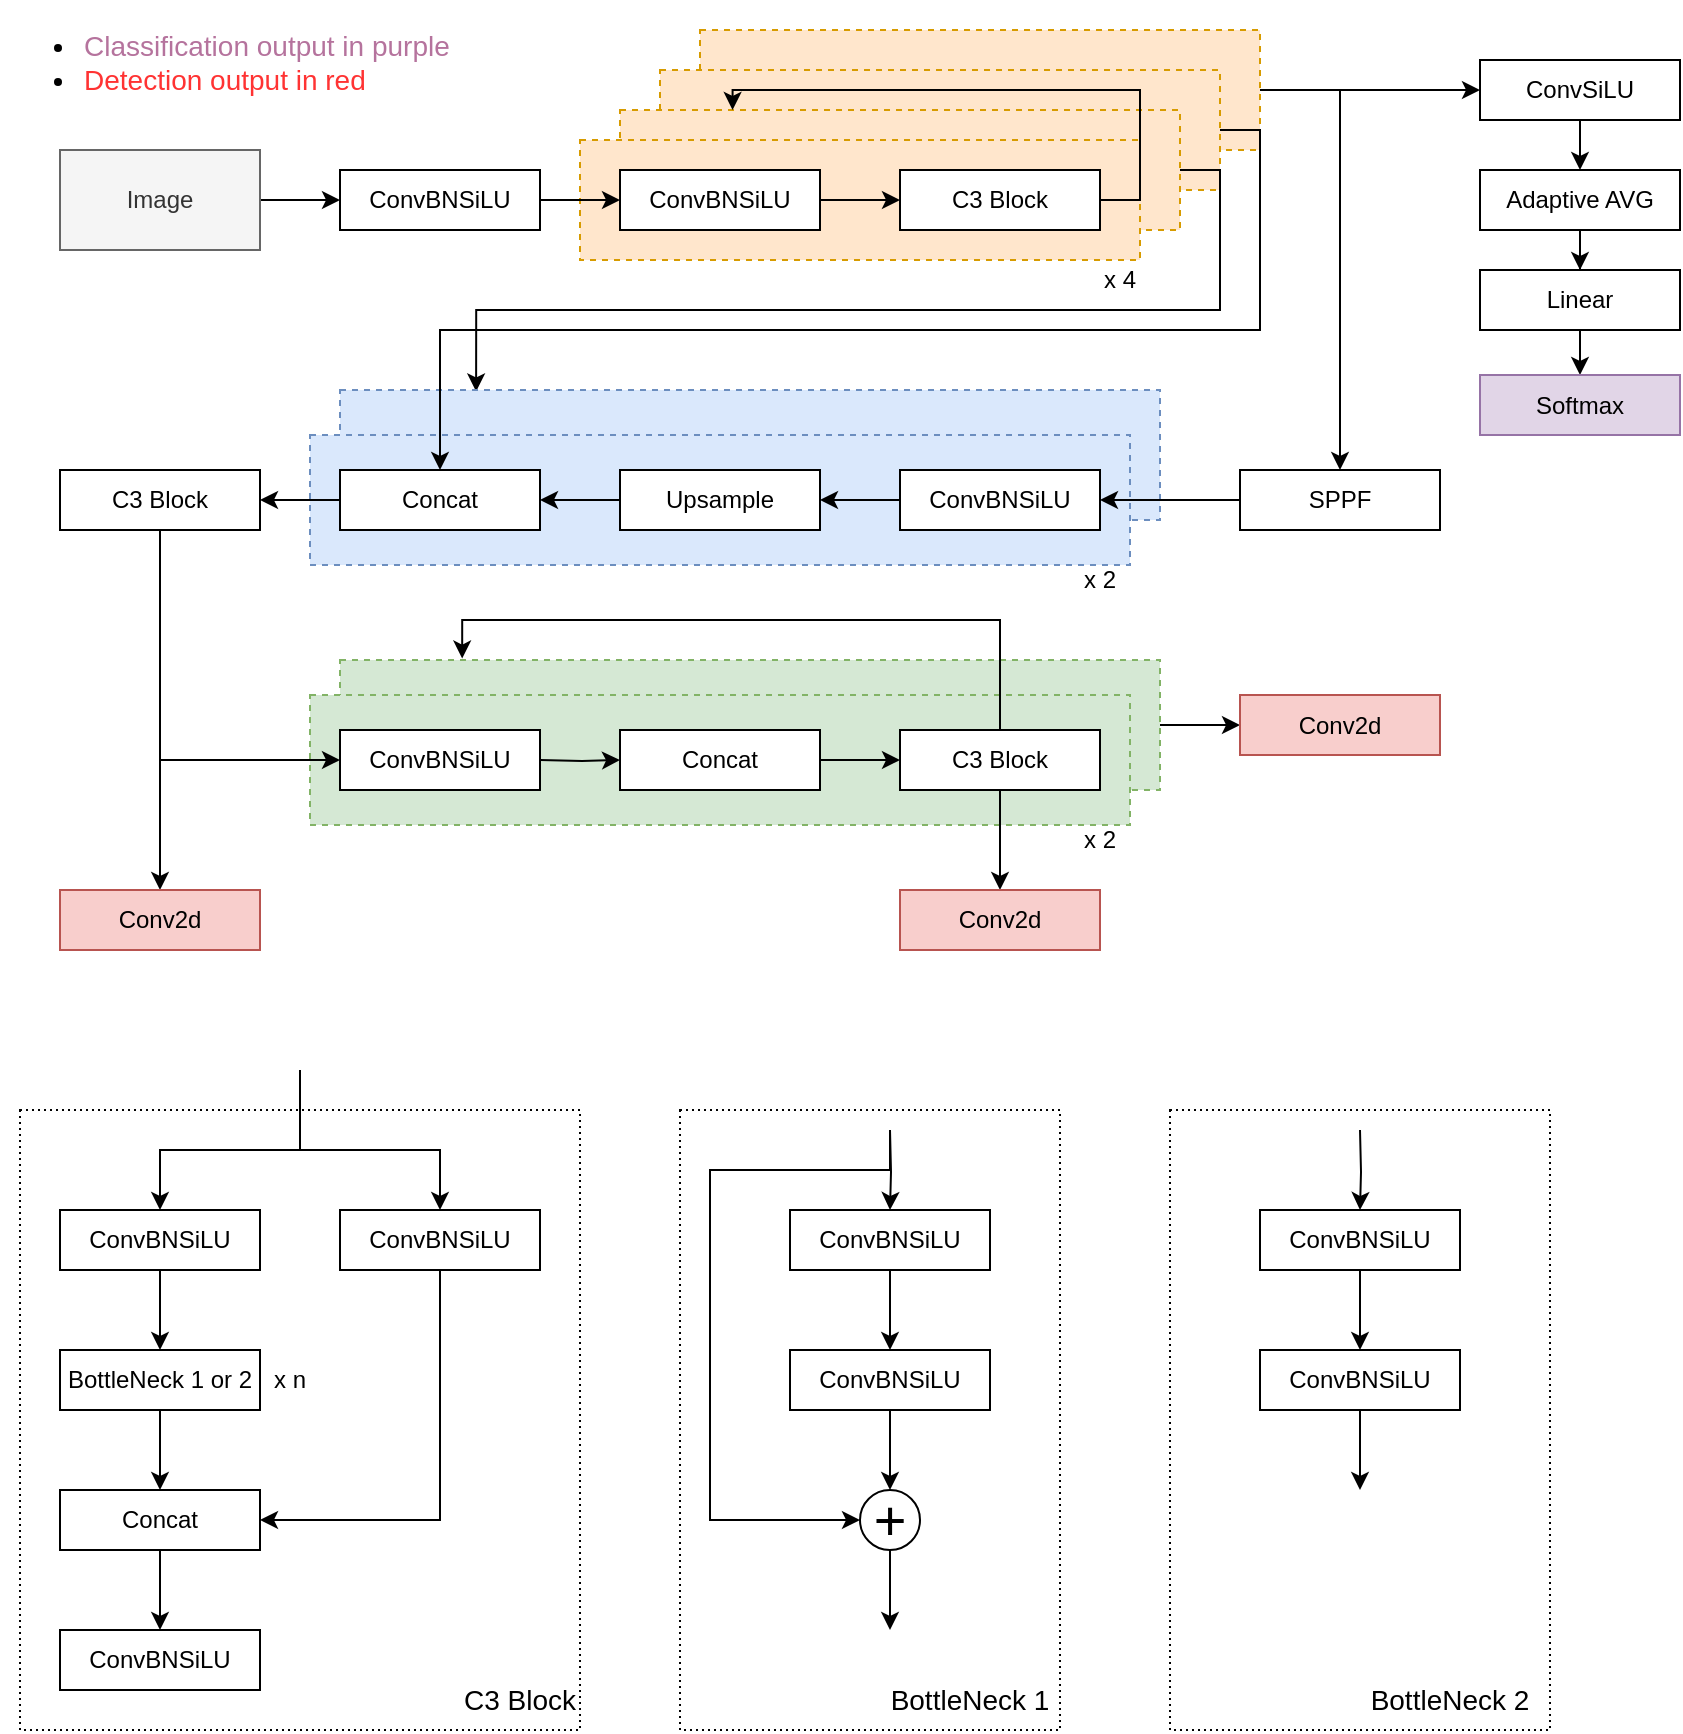 <mxfile version="21.0.8" type="github">
  <diagram name="Page-1" id="tg8HWUE89_gSNAyqbPN1">
    <mxGraphModel dx="1232" dy="883" grid="1" gridSize="10" guides="1" tooltips="1" connect="1" arrows="1" fold="1" page="1" pageScale="1" pageWidth="850" pageHeight="1100" math="0" shadow="0">
      <root>
        <mxCell id="0" />
        <mxCell id="1" parent="0" />
        <mxCell id="h2q0RVUatVenFZhrjrhS-133" value="" style="rounded=0;whiteSpace=wrap;html=1;fillColor=none;dashed=1;dashPattern=1 2;" vertex="1" parent="1">
          <mxGeometry x="595" y="560" width="190" height="310" as="geometry" />
        </mxCell>
        <mxCell id="h2q0RVUatVenFZhrjrhS-72" style="edgeStyle=orthogonalEdgeStyle;rounded=0;orthogonalLoop=1;jettySize=auto;html=1;entryX=0;entryY=0.5;entryDx=0;entryDy=0;" edge="1" parent="1" source="h2q0RVUatVenFZhrjrhS-65" target="h2q0RVUatVenFZhrjrhS-71">
          <mxGeometry relative="1" as="geometry" />
        </mxCell>
        <mxCell id="h2q0RVUatVenFZhrjrhS-65" value="" style="rounded=0;whiteSpace=wrap;html=1;fillColor=#d5e8d4;dashed=1;strokeColor=#82b366;" vertex="1" parent="1">
          <mxGeometry x="180" y="335" width="410" height="65" as="geometry" />
        </mxCell>
        <mxCell id="h2q0RVUatVenFZhrjrhS-61" value="" style="rounded=0;whiteSpace=wrap;html=1;fillColor=#d5e8d4;dashed=1;strokeColor=#82b366;" vertex="1" parent="1">
          <mxGeometry x="165" y="352.5" width="410" height="65" as="geometry" />
        </mxCell>
        <mxCell id="h2q0RVUatVenFZhrjrhS-76" style="edgeStyle=orthogonalEdgeStyle;rounded=0;orthogonalLoop=1;jettySize=auto;html=1;entryX=0;entryY=0.5;entryDx=0;entryDy=0;" edge="1" parent="1" source="h2q0RVUatVenFZhrjrhS-1" target="h2q0RVUatVenFZhrjrhS-2">
          <mxGeometry relative="1" as="geometry" />
        </mxCell>
        <mxCell id="h2q0RVUatVenFZhrjrhS-1" value="Image" style="rounded=0;whiteSpace=wrap;html=1;fillColor=#f5f5f5;fontColor=#333333;strokeColor=#666666;" vertex="1" parent="1">
          <mxGeometry x="40" y="80" width="100" height="50" as="geometry" />
        </mxCell>
        <mxCell id="h2q0RVUatVenFZhrjrhS-2" value="ConvBNSiLU" style="rounded=0;whiteSpace=wrap;html=1;" vertex="1" parent="1">
          <mxGeometry x="180" y="90" width="100" height="30" as="geometry" />
        </mxCell>
        <mxCell id="h2q0RVUatVenFZhrjrhS-6" value="" style="edgeStyle=orthogonalEdgeStyle;rounded=0;orthogonalLoop=1;jettySize=auto;html=1;" edge="1" parent="1" source="h2q0RVUatVenFZhrjrhS-4" target="h2q0RVUatVenFZhrjrhS-5">
          <mxGeometry relative="1" as="geometry" />
        </mxCell>
        <mxCell id="h2q0RVUatVenFZhrjrhS-22" style="edgeStyle=orthogonalEdgeStyle;rounded=0;orthogonalLoop=1;jettySize=auto;html=1;exitX=1;exitY=0.5;exitDx=0;exitDy=0;" edge="1" parent="1" source="h2q0RVUatVenFZhrjrhS-20" target="h2q0RVUatVenFZhrjrhS-21">
          <mxGeometry relative="1" as="geometry" />
        </mxCell>
        <mxCell id="h2q0RVUatVenFZhrjrhS-75" style="edgeStyle=orthogonalEdgeStyle;rounded=0;orthogonalLoop=1;jettySize=auto;html=1;exitX=1;exitY=0.5;exitDx=0;exitDy=0;entryX=0;entryY=0.5;entryDx=0;entryDy=0;" edge="1" parent="1" source="h2q0RVUatVenFZhrjrhS-20" target="h2q0RVUatVenFZhrjrhS-23">
          <mxGeometry relative="1" as="geometry" />
        </mxCell>
        <mxCell id="h2q0RVUatVenFZhrjrhS-20" value="" style="rounded=0;whiteSpace=wrap;html=1;fillColor=#ffe6cc;dashed=1;strokeColor=#d79b00;" vertex="1" parent="1">
          <mxGeometry x="360" y="20" width="280" height="60" as="geometry" />
        </mxCell>
        <mxCell id="h2q0RVUatVenFZhrjrhS-15" value="" style="rounded=0;whiteSpace=wrap;html=1;fillColor=#ffe6cc;dashed=1;strokeColor=#d79b00;" vertex="1" parent="1">
          <mxGeometry x="340" y="40" width="280" height="60" as="geometry" />
        </mxCell>
        <mxCell id="h2q0RVUatVenFZhrjrhS-45" style="edgeStyle=orthogonalEdgeStyle;rounded=0;orthogonalLoop=1;jettySize=auto;html=1;exitX=1;exitY=0.5;exitDx=0;exitDy=0;entryX=0.166;entryY=0.011;entryDx=0;entryDy=0;entryPerimeter=0;" edge="1" parent="1" source="h2q0RVUatVenFZhrjrhS-13" target="h2q0RVUatVenFZhrjrhS-39">
          <mxGeometry relative="1" as="geometry" />
        </mxCell>
        <mxCell id="h2q0RVUatVenFZhrjrhS-13" value="" style="rounded=0;whiteSpace=wrap;html=1;fillColor=#ffe6cc;dashed=1;strokeColor=#d79b00;" vertex="1" parent="1">
          <mxGeometry x="320" y="60" width="280" height="60" as="geometry" />
        </mxCell>
        <mxCell id="h2q0RVUatVenFZhrjrhS-7" value="" style="rounded=0;whiteSpace=wrap;html=1;fillColor=#ffe6cc;dashed=1;strokeColor=#d79b00;" vertex="1" parent="1">
          <mxGeometry x="300" y="75" width="280" height="60" as="geometry" />
        </mxCell>
        <mxCell id="h2q0RVUatVenFZhrjrhS-18" style="edgeStyle=orthogonalEdgeStyle;rounded=0;orthogonalLoop=1;jettySize=auto;html=1;exitX=1;exitY=0.5;exitDx=0;exitDy=0;" edge="1" parent="1" source="h2q0RVUatVenFZhrjrhS-4" target="h2q0RVUatVenFZhrjrhS-5">
          <mxGeometry relative="1" as="geometry" />
        </mxCell>
        <mxCell id="h2q0RVUatVenFZhrjrhS-4" value="ConvBNSiLU" style="rounded=0;whiteSpace=wrap;html=1;" vertex="1" parent="1">
          <mxGeometry x="320" y="90" width="100" height="30" as="geometry" />
        </mxCell>
        <mxCell id="h2q0RVUatVenFZhrjrhS-19" style="edgeStyle=orthogonalEdgeStyle;rounded=0;orthogonalLoop=1;jettySize=auto;html=1;exitX=1;exitY=0.5;exitDx=0;exitDy=0;entryX=0.201;entryY=0;entryDx=0;entryDy=0;entryPerimeter=0;" edge="1" parent="1" source="h2q0RVUatVenFZhrjrhS-5" target="h2q0RVUatVenFZhrjrhS-13">
          <mxGeometry relative="1" as="geometry">
            <Array as="points">
              <mxPoint x="580" y="105" />
              <mxPoint x="580" y="50" />
              <mxPoint x="376" y="50" />
            </Array>
          </mxGeometry>
        </mxCell>
        <mxCell id="h2q0RVUatVenFZhrjrhS-5" value="C3 Block" style="rounded=0;whiteSpace=wrap;html=1;" vertex="1" parent="1">
          <mxGeometry x="460" y="90" width="100" height="30" as="geometry" />
        </mxCell>
        <mxCell id="h2q0RVUatVenFZhrjrhS-10" value="x 4" style="text;html=1;strokeColor=none;fillColor=none;align=center;verticalAlign=middle;whiteSpace=wrap;rounded=0;" vertex="1" parent="1">
          <mxGeometry x="540" y="130" width="60" height="30" as="geometry" />
        </mxCell>
        <mxCell id="h2q0RVUatVenFZhrjrhS-21" value="SPPF" style="rounded=0;whiteSpace=wrap;html=1;" vertex="1" parent="1">
          <mxGeometry x="630" y="240" width="100" height="30" as="geometry" />
        </mxCell>
        <mxCell id="h2q0RVUatVenFZhrjrhS-28" style="edgeStyle=orthogonalEdgeStyle;rounded=0;orthogonalLoop=1;jettySize=auto;html=1;entryX=0.5;entryY=0;entryDx=0;entryDy=0;" edge="1" parent="1" source="h2q0RVUatVenFZhrjrhS-23" target="h2q0RVUatVenFZhrjrhS-24">
          <mxGeometry relative="1" as="geometry" />
        </mxCell>
        <mxCell id="h2q0RVUatVenFZhrjrhS-23" value="ConvSiLU" style="rounded=0;whiteSpace=wrap;html=1;" vertex="1" parent="1">
          <mxGeometry x="750" y="35" width="100" height="30" as="geometry" />
        </mxCell>
        <mxCell id="h2q0RVUatVenFZhrjrhS-29" style="edgeStyle=orthogonalEdgeStyle;rounded=0;orthogonalLoop=1;jettySize=auto;html=1;" edge="1" parent="1" source="h2q0RVUatVenFZhrjrhS-24" target="h2q0RVUatVenFZhrjrhS-25">
          <mxGeometry relative="1" as="geometry" />
        </mxCell>
        <mxCell id="h2q0RVUatVenFZhrjrhS-24" value="Adaptive AVG" style="rounded=0;whiteSpace=wrap;html=1;" vertex="1" parent="1">
          <mxGeometry x="750" y="90" width="100" height="30" as="geometry" />
        </mxCell>
        <mxCell id="h2q0RVUatVenFZhrjrhS-30" style="edgeStyle=orthogonalEdgeStyle;rounded=0;orthogonalLoop=1;jettySize=auto;html=1;entryX=0.5;entryY=0;entryDx=0;entryDy=0;" edge="1" parent="1" source="h2q0RVUatVenFZhrjrhS-25" target="h2q0RVUatVenFZhrjrhS-26">
          <mxGeometry relative="1" as="geometry" />
        </mxCell>
        <mxCell id="h2q0RVUatVenFZhrjrhS-39" value="" style="rounded=0;whiteSpace=wrap;html=1;fillColor=#dae8fc;dashed=1;strokeColor=#6c8ebf;" vertex="1" parent="1">
          <mxGeometry x="180" y="200" width="410" height="65" as="geometry" />
        </mxCell>
        <mxCell id="h2q0RVUatVenFZhrjrhS-38" value="" style="rounded=0;whiteSpace=wrap;html=1;fillColor=#dae8fc;dashed=1;strokeColor=#6c8ebf;" vertex="1" parent="1">
          <mxGeometry x="165" y="222.5" width="410" height="65" as="geometry" />
        </mxCell>
        <mxCell id="h2q0RVUatVenFZhrjrhS-25" value="Linear" style="rounded=0;whiteSpace=wrap;html=1;" vertex="1" parent="1">
          <mxGeometry x="750" y="140" width="100" height="30" as="geometry" />
        </mxCell>
        <mxCell id="h2q0RVUatVenFZhrjrhS-41" style="edgeStyle=orthogonalEdgeStyle;rounded=0;orthogonalLoop=1;jettySize=auto;html=1;" edge="1" parent="1" source="h2q0RVUatVenFZhrjrhS-21" target="h2q0RVUatVenFZhrjrhS-34">
          <mxGeometry relative="1" as="geometry" />
        </mxCell>
        <mxCell id="h2q0RVUatVenFZhrjrhS-26" value="Softmax" style="rounded=0;whiteSpace=wrap;html=1;fillColor=#e1d5e7;strokeColor=#9673a6;" vertex="1" parent="1">
          <mxGeometry x="750" y="192.5" width="100" height="30" as="geometry" />
        </mxCell>
        <mxCell id="h2q0RVUatVenFZhrjrhS-46" style="edgeStyle=orthogonalEdgeStyle;rounded=0;orthogonalLoop=1;jettySize=auto;html=1;" edge="1" parent="1" source="h2q0RVUatVenFZhrjrhS-34" target="h2q0RVUatVenFZhrjrhS-35">
          <mxGeometry relative="1" as="geometry" />
        </mxCell>
        <mxCell id="h2q0RVUatVenFZhrjrhS-34" value="ConvBNSiLU" style="rounded=0;whiteSpace=wrap;html=1;" vertex="1" parent="1">
          <mxGeometry x="460" y="240" width="100" height="30" as="geometry" />
        </mxCell>
        <mxCell id="h2q0RVUatVenFZhrjrhS-47" style="edgeStyle=orthogonalEdgeStyle;rounded=0;orthogonalLoop=1;jettySize=auto;html=1;" edge="1" parent="1" source="h2q0RVUatVenFZhrjrhS-35" target="h2q0RVUatVenFZhrjrhS-36">
          <mxGeometry relative="1" as="geometry" />
        </mxCell>
        <mxCell id="h2q0RVUatVenFZhrjrhS-35" value="Upsample" style="rounded=0;whiteSpace=wrap;html=1;" vertex="1" parent="1">
          <mxGeometry x="320" y="240" width="100" height="30" as="geometry" />
        </mxCell>
        <mxCell id="h2q0RVUatVenFZhrjrhS-49" style="edgeStyle=orthogonalEdgeStyle;rounded=0;orthogonalLoop=1;jettySize=auto;html=1;" edge="1" parent="1" source="h2q0RVUatVenFZhrjrhS-36" target="h2q0RVUatVenFZhrjrhS-48">
          <mxGeometry relative="1" as="geometry" />
        </mxCell>
        <mxCell id="h2q0RVUatVenFZhrjrhS-36" value="Concat" style="rounded=0;whiteSpace=wrap;html=1;" vertex="1" parent="1">
          <mxGeometry x="180" y="240" width="100" height="30" as="geometry" />
        </mxCell>
        <mxCell id="h2q0RVUatVenFZhrjrhS-42" value="x 2" style="text;html=1;strokeColor=none;fillColor=none;align=center;verticalAlign=middle;whiteSpace=wrap;rounded=0;" vertex="1" parent="1">
          <mxGeometry x="530" y="280" width="60" height="30" as="geometry" />
        </mxCell>
        <mxCell id="h2q0RVUatVenFZhrjrhS-44" style="edgeStyle=orthogonalEdgeStyle;rounded=0;orthogonalLoop=1;jettySize=auto;html=1;exitX=1;exitY=0.5;exitDx=0;exitDy=0;entryX=0.5;entryY=0;entryDx=0;entryDy=0;" edge="1" parent="1" source="h2q0RVUatVenFZhrjrhS-15" target="h2q0RVUatVenFZhrjrhS-36">
          <mxGeometry relative="1" as="geometry" />
        </mxCell>
        <mxCell id="h2q0RVUatVenFZhrjrhS-54" style="edgeStyle=orthogonalEdgeStyle;rounded=0;orthogonalLoop=1;jettySize=auto;html=1;" edge="1" parent="1" source="h2q0RVUatVenFZhrjrhS-48" target="h2q0RVUatVenFZhrjrhS-50">
          <mxGeometry relative="1" as="geometry" />
        </mxCell>
        <mxCell id="h2q0RVUatVenFZhrjrhS-62" style="edgeStyle=orthogonalEdgeStyle;rounded=0;orthogonalLoop=1;jettySize=auto;html=1;exitX=0.5;exitY=1;exitDx=0;exitDy=0;entryX=0;entryY=0.5;entryDx=0;entryDy=0;" edge="1" parent="1" source="h2q0RVUatVenFZhrjrhS-48" target="h2q0RVUatVenFZhrjrhS-60">
          <mxGeometry relative="1" as="geometry" />
        </mxCell>
        <mxCell id="h2q0RVUatVenFZhrjrhS-48" value="C3 Block" style="rounded=0;whiteSpace=wrap;html=1;" vertex="1" parent="1">
          <mxGeometry x="40" y="240" width="100" height="30" as="geometry" />
        </mxCell>
        <mxCell id="h2q0RVUatVenFZhrjrhS-50" value="Conv2d" style="rounded=0;whiteSpace=wrap;html=1;fillColor=#f8cecc;strokeColor=#b85450;" vertex="1" parent="1">
          <mxGeometry x="40" y="450" width="100" height="30" as="geometry" />
        </mxCell>
        <mxCell id="h2q0RVUatVenFZhrjrhS-59" style="edgeStyle=orthogonalEdgeStyle;rounded=0;orthogonalLoop=1;jettySize=auto;html=1;" edge="1" parent="1" target="h2q0RVUatVenFZhrjrhS-52">
          <mxGeometry relative="1" as="geometry">
            <mxPoint x="280" y="385.0" as="sourcePoint" />
          </mxGeometry>
        </mxCell>
        <mxCell id="h2q0RVUatVenFZhrjrhS-58" style="edgeStyle=orthogonalEdgeStyle;rounded=0;orthogonalLoop=1;jettySize=auto;html=1;entryX=0;entryY=0.5;entryDx=0;entryDy=0;" edge="1" parent="1" source="h2q0RVUatVenFZhrjrhS-52" target="h2q0RVUatVenFZhrjrhS-57">
          <mxGeometry relative="1" as="geometry" />
        </mxCell>
        <mxCell id="h2q0RVUatVenFZhrjrhS-52" value="Concat" style="rounded=0;whiteSpace=wrap;html=1;" vertex="1" parent="1">
          <mxGeometry x="320" y="370" width="100" height="30" as="geometry" />
        </mxCell>
        <mxCell id="h2q0RVUatVenFZhrjrhS-66" style="edgeStyle=orthogonalEdgeStyle;rounded=0;orthogonalLoop=1;jettySize=auto;html=1;entryX=0.149;entryY=-0.011;entryDx=0;entryDy=0;entryPerimeter=0;" edge="1" parent="1" source="h2q0RVUatVenFZhrjrhS-57" target="h2q0RVUatVenFZhrjrhS-65">
          <mxGeometry relative="1" as="geometry">
            <Array as="points">
              <mxPoint x="510" y="315" />
              <mxPoint x="241" y="315" />
            </Array>
          </mxGeometry>
        </mxCell>
        <mxCell id="h2q0RVUatVenFZhrjrhS-68" style="edgeStyle=orthogonalEdgeStyle;rounded=0;orthogonalLoop=1;jettySize=auto;html=1;" edge="1" parent="1" source="h2q0RVUatVenFZhrjrhS-57" target="h2q0RVUatVenFZhrjrhS-67">
          <mxGeometry relative="1" as="geometry" />
        </mxCell>
        <mxCell id="h2q0RVUatVenFZhrjrhS-57" value="C3 Block" style="rounded=0;whiteSpace=wrap;html=1;" vertex="1" parent="1">
          <mxGeometry x="460" y="370" width="100" height="30" as="geometry" />
        </mxCell>
        <mxCell id="h2q0RVUatVenFZhrjrhS-60" value="ConvBNSiLU" style="rounded=0;whiteSpace=wrap;html=1;" vertex="1" parent="1">
          <mxGeometry x="180" y="370" width="100" height="30" as="geometry" />
        </mxCell>
        <mxCell id="h2q0RVUatVenFZhrjrhS-64" value="x 2" style="text;html=1;strokeColor=none;fillColor=none;align=center;verticalAlign=middle;whiteSpace=wrap;rounded=0;" vertex="1" parent="1">
          <mxGeometry x="530" y="410" width="60" height="30" as="geometry" />
        </mxCell>
        <mxCell id="h2q0RVUatVenFZhrjrhS-67" value="Conv2d" style="rounded=0;whiteSpace=wrap;html=1;fillColor=#f8cecc;strokeColor=#b85450;" vertex="1" parent="1">
          <mxGeometry x="460" y="450" width="100" height="30" as="geometry" />
        </mxCell>
        <mxCell id="h2q0RVUatVenFZhrjrhS-71" value="Conv2d" style="rounded=0;whiteSpace=wrap;html=1;fillColor=#f8cecc;strokeColor=#b85450;" vertex="1" parent="1">
          <mxGeometry x="630" y="352.5" width="100" height="30" as="geometry" />
        </mxCell>
        <mxCell id="h2q0RVUatVenFZhrjrhS-78" style="edgeStyle=orthogonalEdgeStyle;rounded=0;orthogonalLoop=1;jettySize=auto;html=1;" edge="1" parent="1" source="h2q0RVUatVenFZhrjrhS-2" target="h2q0RVUatVenFZhrjrhS-4">
          <mxGeometry relative="1" as="geometry" />
        </mxCell>
        <mxCell id="h2q0RVUatVenFZhrjrhS-79" value="&lt;ul style=&quot;font-size: 14px;&quot;&gt;&lt;li&gt;&lt;font color=&quot;#b5739d&quot; style=&quot;font-size: 14px;&quot;&gt;Classification output in purple&lt;/font&gt;&lt;/li&gt;&lt;li&gt;&lt;font style=&quot;font-size: 14px;&quot; color=&quot;#ff3333&quot;&gt;Detection output in red&lt;/font&gt;&lt;/li&gt;&lt;/ul&gt;" style="text;html=1;strokeColor=none;fillColor=none;align=left;verticalAlign=middle;whiteSpace=wrap;rounded=0;" vertex="1" parent="1">
          <mxGeometry x="10" y="20" width="240" height="32.5" as="geometry" />
        </mxCell>
        <mxCell id="h2q0RVUatVenFZhrjrhS-92" style="edgeStyle=orthogonalEdgeStyle;rounded=0;orthogonalLoop=1;jettySize=auto;html=1;entryX=0.5;entryY=0;entryDx=0;entryDy=0;" edge="1" parent="1" source="h2q0RVUatVenFZhrjrhS-84" target="h2q0RVUatVenFZhrjrhS-85">
          <mxGeometry relative="1" as="geometry" />
        </mxCell>
        <mxCell id="h2q0RVUatVenFZhrjrhS-84" value="ConvBNSiLU" style="rounded=0;whiteSpace=wrap;html=1;" vertex="1" parent="1">
          <mxGeometry x="40" y="610" width="100" height="30" as="geometry" />
        </mxCell>
        <mxCell id="h2q0RVUatVenFZhrjrhS-93" style="edgeStyle=orthogonalEdgeStyle;rounded=0;orthogonalLoop=1;jettySize=auto;html=1;entryX=0.5;entryY=0;entryDx=0;entryDy=0;" edge="1" parent="1" source="h2q0RVUatVenFZhrjrhS-85" target="h2q0RVUatVenFZhrjrhS-88">
          <mxGeometry relative="1" as="geometry" />
        </mxCell>
        <mxCell id="h2q0RVUatVenFZhrjrhS-85" value="BottleNeck 1 or 2" style="rounded=0;whiteSpace=wrap;html=1;" vertex="1" parent="1">
          <mxGeometry x="40" y="680" width="100" height="30" as="geometry" />
        </mxCell>
        <mxCell id="h2q0RVUatVenFZhrjrhS-94" style="edgeStyle=orthogonalEdgeStyle;rounded=0;orthogonalLoop=1;jettySize=auto;html=1;entryX=0.5;entryY=0;entryDx=0;entryDy=0;" edge="1" parent="1" source="h2q0RVUatVenFZhrjrhS-88" target="h2q0RVUatVenFZhrjrhS-89">
          <mxGeometry relative="1" as="geometry" />
        </mxCell>
        <mxCell id="h2q0RVUatVenFZhrjrhS-88" value="Concat" style="rounded=0;whiteSpace=wrap;html=1;" vertex="1" parent="1">
          <mxGeometry x="40" y="750" width="100" height="30" as="geometry" />
        </mxCell>
        <mxCell id="h2q0RVUatVenFZhrjrhS-89" value="ConvBNSiLU" style="rounded=0;whiteSpace=wrap;html=1;" vertex="1" parent="1">
          <mxGeometry x="40" y="820" width="100" height="30" as="geometry" />
        </mxCell>
        <mxCell id="h2q0RVUatVenFZhrjrhS-95" style="edgeStyle=orthogonalEdgeStyle;rounded=0;orthogonalLoop=1;jettySize=auto;html=1;entryX=1;entryY=0.5;entryDx=0;entryDy=0;" edge="1" parent="1" source="h2q0RVUatVenFZhrjrhS-90" target="h2q0RVUatVenFZhrjrhS-88">
          <mxGeometry relative="1" as="geometry">
            <Array as="points">
              <mxPoint x="230" y="765" />
            </Array>
          </mxGeometry>
        </mxCell>
        <mxCell id="h2q0RVUatVenFZhrjrhS-90" value="ConvBNSiLU" style="rounded=0;whiteSpace=wrap;html=1;" vertex="1" parent="1">
          <mxGeometry x="180" y="610" width="100" height="30" as="geometry" />
        </mxCell>
        <mxCell id="h2q0RVUatVenFZhrjrhS-96" value="" style="rounded=0;whiteSpace=wrap;html=1;fillColor=none;dashed=1;dashPattern=1 2;" vertex="1" parent="1">
          <mxGeometry x="20" y="560" width="280" height="310" as="geometry" />
        </mxCell>
        <mxCell id="h2q0RVUatVenFZhrjrhS-97" value="&lt;font style=&quot;font-size: 14px;&quot;&gt;C3 Block&lt;/font&gt;" style="text;html=1;strokeColor=none;fillColor=none;align=center;verticalAlign=middle;whiteSpace=wrap;rounded=0;" vertex="1" parent="1">
          <mxGeometry x="240" y="840" width="60" height="30" as="geometry" />
        </mxCell>
        <mxCell id="h2q0RVUatVenFZhrjrhS-106" style="edgeStyle=orthogonalEdgeStyle;rounded=0;orthogonalLoop=1;jettySize=auto;html=1;entryX=0.5;entryY=0;entryDx=0;entryDy=0;movable=1;resizable=1;rotatable=1;deletable=1;editable=1;locked=0;connectable=1;" edge="1" parent="1" target="h2q0RVUatVenFZhrjrhS-84">
          <mxGeometry relative="1" as="geometry">
            <mxPoint x="160" y="540" as="sourcePoint" />
            <Array as="points">
              <mxPoint x="160" y="580" />
              <mxPoint x="90" y="580" />
            </Array>
          </mxGeometry>
        </mxCell>
        <mxCell id="h2q0RVUatVenFZhrjrhS-107" style="edgeStyle=orthogonalEdgeStyle;rounded=0;orthogonalLoop=1;jettySize=auto;html=1;exitX=0.5;exitY=1;exitDx=0;exitDy=0;entryX=0.5;entryY=0;entryDx=0;entryDy=0;movable=1;resizable=1;rotatable=1;deletable=1;editable=1;locked=0;connectable=1;" edge="1" parent="1" target="h2q0RVUatVenFZhrjrhS-90">
          <mxGeometry relative="1" as="geometry">
            <mxPoint x="160" y="540" as="sourcePoint" />
            <Array as="points">
              <mxPoint x="160" y="580" />
              <mxPoint x="230" y="580" />
            </Array>
          </mxGeometry>
        </mxCell>
        <mxCell id="h2q0RVUatVenFZhrjrhS-108" value="x n" style="text;html=1;strokeColor=none;fillColor=none;align=center;verticalAlign=middle;whiteSpace=wrap;rounded=0;" vertex="1" parent="1">
          <mxGeometry x="140" y="690" width="30" height="10" as="geometry" />
        </mxCell>
        <mxCell id="h2q0RVUatVenFZhrjrhS-111" style="edgeStyle=orthogonalEdgeStyle;rounded=0;orthogonalLoop=1;jettySize=auto;html=1;entryX=0.5;entryY=0;entryDx=0;entryDy=0;" edge="1" parent="1" source="h2q0RVUatVenFZhrjrhS-109" target="h2q0RVUatVenFZhrjrhS-110">
          <mxGeometry relative="1" as="geometry" />
        </mxCell>
        <mxCell id="h2q0RVUatVenFZhrjrhS-109" value="ConvBNSiLU" style="rounded=0;whiteSpace=wrap;html=1;" vertex="1" parent="1">
          <mxGeometry x="405" y="610" width="100" height="30" as="geometry" />
        </mxCell>
        <mxCell id="h2q0RVUatVenFZhrjrhS-113" style="edgeStyle=orthogonalEdgeStyle;rounded=0;orthogonalLoop=1;jettySize=auto;html=1;entryX=0.5;entryY=0;entryDx=0;entryDy=0;" edge="1" parent="1" source="h2q0RVUatVenFZhrjrhS-110" target="h2q0RVUatVenFZhrjrhS-112">
          <mxGeometry relative="1" as="geometry" />
        </mxCell>
        <mxCell id="h2q0RVUatVenFZhrjrhS-110" value="ConvBNSiLU" style="rounded=0;whiteSpace=wrap;html=1;" vertex="1" parent="1">
          <mxGeometry x="405" y="680" width="100" height="30" as="geometry" />
        </mxCell>
        <mxCell id="h2q0RVUatVenFZhrjrhS-117" style="edgeStyle=orthogonalEdgeStyle;rounded=0;orthogonalLoop=1;jettySize=auto;html=1;" edge="1" parent="1" source="h2q0RVUatVenFZhrjrhS-112">
          <mxGeometry relative="1" as="geometry">
            <mxPoint x="455" y="820" as="targetPoint" />
          </mxGeometry>
        </mxCell>
        <mxCell id="h2q0RVUatVenFZhrjrhS-112" value="&lt;font style=&quot;font-size: 28px;&quot;&gt;+&lt;/font&gt;" style="ellipse;whiteSpace=wrap;html=1;aspect=fixed;fillColor=none;" vertex="1" parent="1">
          <mxGeometry x="440" y="750" width="30" height="30" as="geometry" />
        </mxCell>
        <mxCell id="h2q0RVUatVenFZhrjrhS-121" style="edgeStyle=orthogonalEdgeStyle;rounded=0;orthogonalLoop=1;jettySize=auto;html=1;entryX=0.5;entryY=0;entryDx=0;entryDy=0;" edge="1" parent="1" target="h2q0RVUatVenFZhrjrhS-109">
          <mxGeometry relative="1" as="geometry">
            <mxPoint x="455.0" y="570" as="sourcePoint" />
          </mxGeometry>
        </mxCell>
        <mxCell id="h2q0RVUatVenFZhrjrhS-122" style="edgeStyle=orthogonalEdgeStyle;rounded=0;orthogonalLoop=1;jettySize=auto;html=1;exitX=0.5;exitY=1;exitDx=0;exitDy=0;entryX=0;entryY=0.5;entryDx=0;entryDy=0;" edge="1" parent="1" target="h2q0RVUatVenFZhrjrhS-112">
          <mxGeometry relative="1" as="geometry">
            <mxPoint x="455.0" y="570" as="sourcePoint" />
            <Array as="points">
              <mxPoint x="455" y="590" />
              <mxPoint x="365" y="590" />
              <mxPoint x="365" y="765" />
            </Array>
          </mxGeometry>
        </mxCell>
        <mxCell id="h2q0RVUatVenFZhrjrhS-123" value="" style="rounded=0;whiteSpace=wrap;html=1;fillColor=none;dashed=1;dashPattern=1 2;" vertex="1" parent="1">
          <mxGeometry x="350" y="560" width="190" height="310" as="geometry" />
        </mxCell>
        <mxCell id="h2q0RVUatVenFZhrjrhS-124" value="&lt;font style=&quot;font-size: 14px;&quot;&gt;BottleNeck 1&lt;/font&gt;" style="text;html=1;strokeColor=none;fillColor=none;align=center;verticalAlign=middle;whiteSpace=wrap;rounded=0;" vertex="1" parent="1">
          <mxGeometry x="450" y="840" width="90" height="30" as="geometry" />
        </mxCell>
        <mxCell id="h2q0RVUatVenFZhrjrhS-125" style="edgeStyle=orthogonalEdgeStyle;rounded=0;orthogonalLoop=1;jettySize=auto;html=1;entryX=0.5;entryY=0;entryDx=0;entryDy=0;" edge="1" parent="1" source="h2q0RVUatVenFZhrjrhS-126" target="h2q0RVUatVenFZhrjrhS-128">
          <mxGeometry relative="1" as="geometry" />
        </mxCell>
        <mxCell id="h2q0RVUatVenFZhrjrhS-126" value="ConvBNSiLU" style="rounded=0;whiteSpace=wrap;html=1;" vertex="1" parent="1">
          <mxGeometry x="640" y="610" width="100" height="30" as="geometry" />
        </mxCell>
        <mxCell id="h2q0RVUatVenFZhrjrhS-141" style="edgeStyle=orthogonalEdgeStyle;rounded=0;orthogonalLoop=1;jettySize=auto;html=1;entryX=0.5;entryY=0;entryDx=0;entryDy=0;" edge="1" parent="1" source="h2q0RVUatVenFZhrjrhS-128">
          <mxGeometry relative="1" as="geometry">
            <mxPoint x="690.0" y="750" as="targetPoint" />
          </mxGeometry>
        </mxCell>
        <mxCell id="h2q0RVUatVenFZhrjrhS-128" value="ConvBNSiLU" style="rounded=0;whiteSpace=wrap;html=1;" vertex="1" parent="1">
          <mxGeometry x="640" y="680" width="100" height="30" as="geometry" />
        </mxCell>
        <mxCell id="h2q0RVUatVenFZhrjrhS-131" style="edgeStyle=orthogonalEdgeStyle;rounded=0;orthogonalLoop=1;jettySize=auto;html=1;entryX=0.5;entryY=0;entryDx=0;entryDy=0;" edge="1" parent="1" target="h2q0RVUatVenFZhrjrhS-126">
          <mxGeometry relative="1" as="geometry">
            <mxPoint x="690.0" y="570" as="sourcePoint" />
          </mxGeometry>
        </mxCell>
        <mxCell id="h2q0RVUatVenFZhrjrhS-134" value="&lt;font style=&quot;font-size: 14px;&quot;&gt;BottleNeck 2&lt;/font&gt;" style="text;html=1;strokeColor=none;fillColor=none;align=center;verticalAlign=middle;whiteSpace=wrap;rounded=0;" vertex="1" parent="1">
          <mxGeometry x="690" y="840" width="90" height="30" as="geometry" />
        </mxCell>
      </root>
    </mxGraphModel>
  </diagram>
</mxfile>
